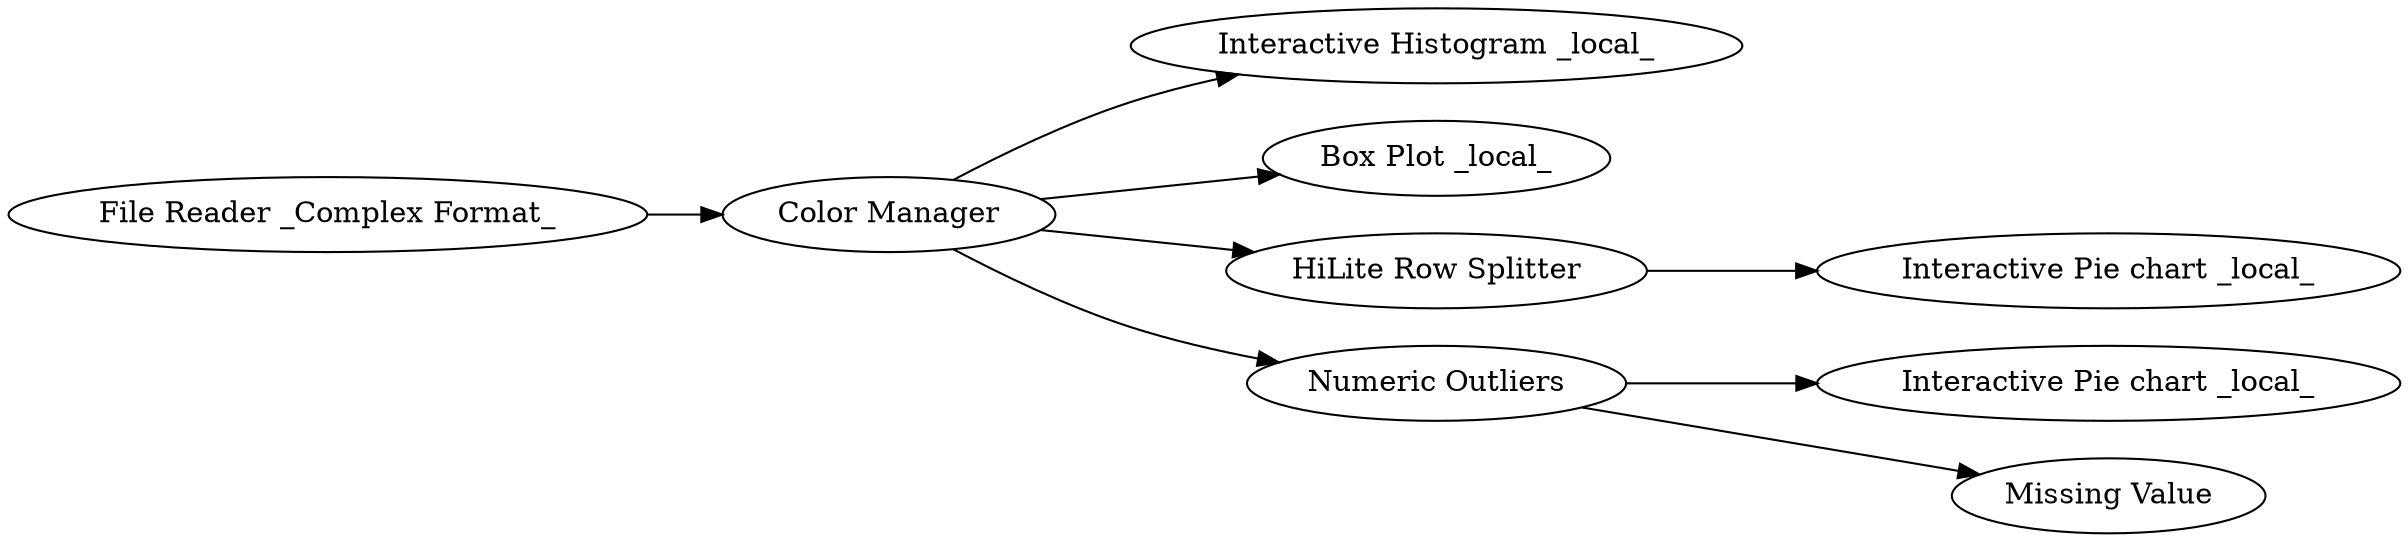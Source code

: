 digraph {
	1 [label="File Reader _Complex Format_"]
	2 [label="Color Manager"]
	3 [label="Interactive Histogram _local_"]
	4 [label="Box Plot _local_"]
	6 [label="HiLite Row Splitter"]
	7 [label="Interactive Pie chart _local_"]
	8 [label="Numeric Outliers"]
	9 [label="Interactive Pie chart _local_"]
	10 [label="Missing Value"]
	1 -> 2
	2 -> 3
	2 -> 4
	2 -> 6
	2 -> 8
	6 -> 7
	8 -> 9
	8 -> 10
	rankdir=LR
}
